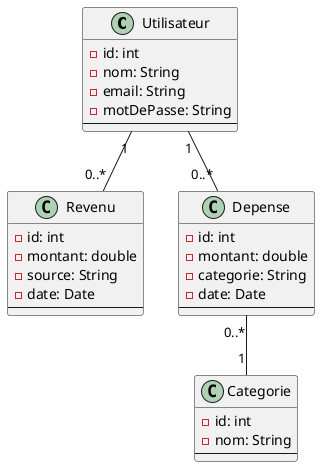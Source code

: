 @startuml
class Utilisateur {
  - id: int
  - nom: String
  - email: String
  - motDePasse: String
  --
}

class Revenu {
  - id: int
  - montant: double
  - source: String
  - date: Date
  --
}

class Depense {
  - id: int
  - montant: double
  - categorie: String
  - date: Date
  --
}

class Categorie {
  - id: int
  - nom: String
  --
}

Utilisateur "1" -- "0..*" Revenu
Utilisateur "1" -- "0..*" Depense
Depense "0..*" -- "1" Categorie

@enduml
